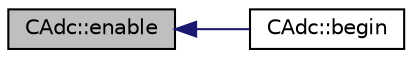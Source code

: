 digraph "CAdc::enable"
{
  edge [fontname="Helvetica",fontsize="10",labelfontname="Helvetica",labelfontsize="10"];
  node [fontname="Helvetica",fontsize="10",shape=record];
  rankdir="LR";
  Node1 [label="CAdc::enable",height=0.2,width=0.4,color="black", fillcolor="grey75", style="filled" fontcolor="black"];
  Node1 -> Node2 [dir="back",color="midnightblue",fontsize="10",style="solid",fontname="Helvetica"];
  Node2 [label="CAdc::begin",height=0.2,width=0.4,color="black", fillcolor="white", style="filled",URL="$d7/d0f/class_c_adc.html#ad27b537dba363079fc68ee48050183d6"];
}
